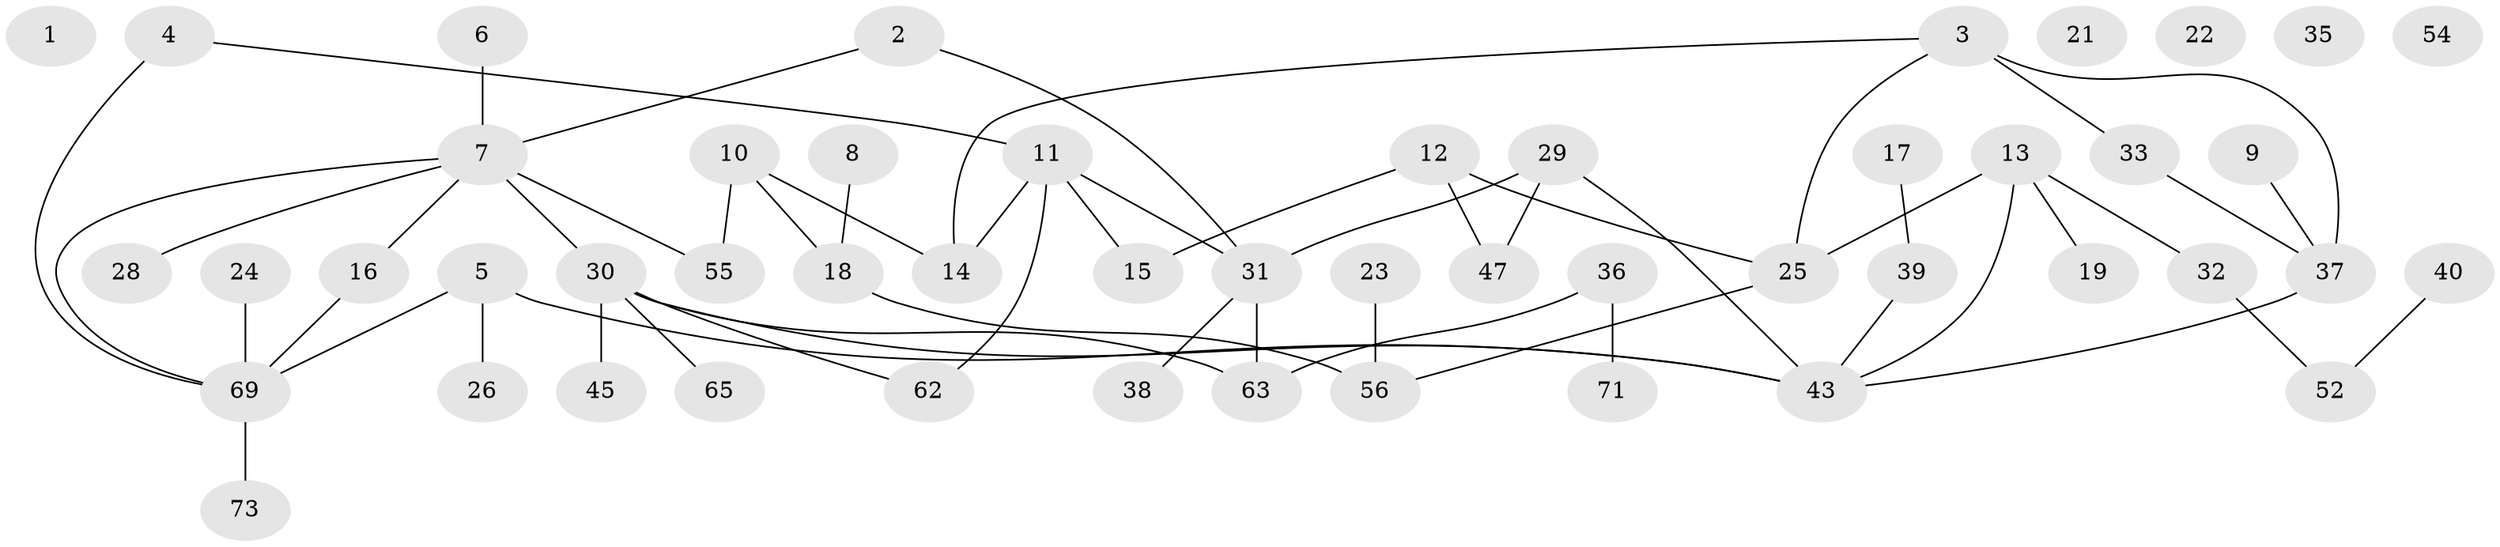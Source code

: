 // original degree distribution, {0: 0.0379746835443038, 3: 0.20253164556962025, 4: 0.0759493670886076, 1: 0.3037974683544304, 5: 0.05063291139240506, 2: 0.31645569620253167, 6: 0.012658227848101266}
// Generated by graph-tools (version 1.1) at 2025/41/03/06/25 10:41:24]
// undirected, 50 vertices, 57 edges
graph export_dot {
graph [start="1"]
  node [color=gray90,style=filled];
  1;
  2 [super="+34"];
  3 [super="+49"];
  4 [super="+67"];
  5 [super="+57"];
  6;
  7 [super="+74"];
  8;
  9;
  10 [super="+20"];
  11 [super="+66"];
  12 [super="+78"];
  13 [super="+68"];
  14 [super="+76"];
  15;
  16 [super="+27"];
  17 [super="+41"];
  18 [super="+77"];
  19;
  21 [super="+72"];
  22;
  23;
  24;
  25 [super="+59"];
  26 [super="+44"];
  28;
  29 [super="+51"];
  30 [super="+61"];
  31 [super="+50"];
  32;
  33 [super="+48"];
  35 [super="+60"];
  36 [super="+46"];
  37 [super="+58"];
  38;
  39 [super="+42"];
  40;
  43 [super="+79"];
  45;
  47;
  52 [super="+53"];
  54;
  55;
  56 [super="+64"];
  62;
  63;
  65 [super="+75"];
  69 [super="+70"];
  71;
  73;
  2 -- 31;
  2 -- 7;
  3 -- 14;
  3 -- 33;
  3 -- 37;
  3 -- 25;
  4 -- 11;
  4 -- 69;
  5 -- 26;
  5 -- 43;
  5 -- 69;
  6 -- 7;
  7 -- 28;
  7 -- 30;
  7 -- 55;
  7 -- 16;
  7 -- 69;
  8 -- 18;
  9 -- 37;
  10 -- 18;
  10 -- 55;
  10 -- 14;
  11 -- 15;
  11 -- 31;
  11 -- 62;
  11 -- 14;
  12 -- 47;
  12 -- 25;
  12 -- 15;
  13 -- 19;
  13 -- 32;
  13 -- 43;
  13 -- 25;
  16 -- 69;
  17 -- 39;
  18 -- 56;
  23 -- 56;
  24 -- 69;
  25 -- 56;
  29 -- 43;
  29 -- 31;
  29 -- 47;
  30 -- 62;
  30 -- 43;
  30 -- 45;
  30 -- 63;
  30 -- 65;
  31 -- 63;
  31 -- 38;
  32 -- 52;
  33 -- 37;
  36 -- 63;
  36 -- 71;
  37 -- 43;
  39 -- 43;
  40 -- 52;
  69 -- 73;
}
